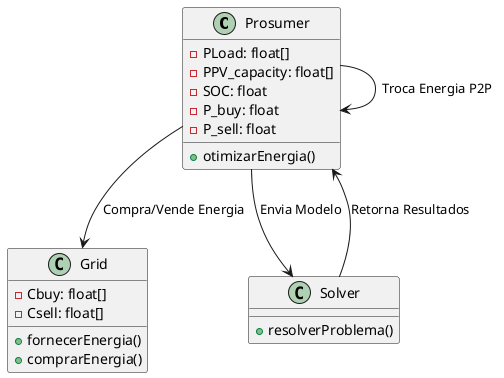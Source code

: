@startuml

' Diagrama de Classes
class Prosumer {
    - PLoad: float[]
    - PPV_capacity: float[]
    - SOC: float
    - P_buy: float
    - P_sell: float
    + otimizarEnergia()
}

class Grid {
    - Cbuy: float[]
    - Csell: float[]
    + fornecerEnergia()
    + comprarEnergia()
}

class Solver {
    + resolverProblema()
}

Prosumer --> Grid : Compra/Vende Energia
Prosumer --> Prosumer : Troca Energia P2P
Prosumer --> Solver : Envia Modelo
Solver --> Prosumer : Retorna Resultados

@enduml
